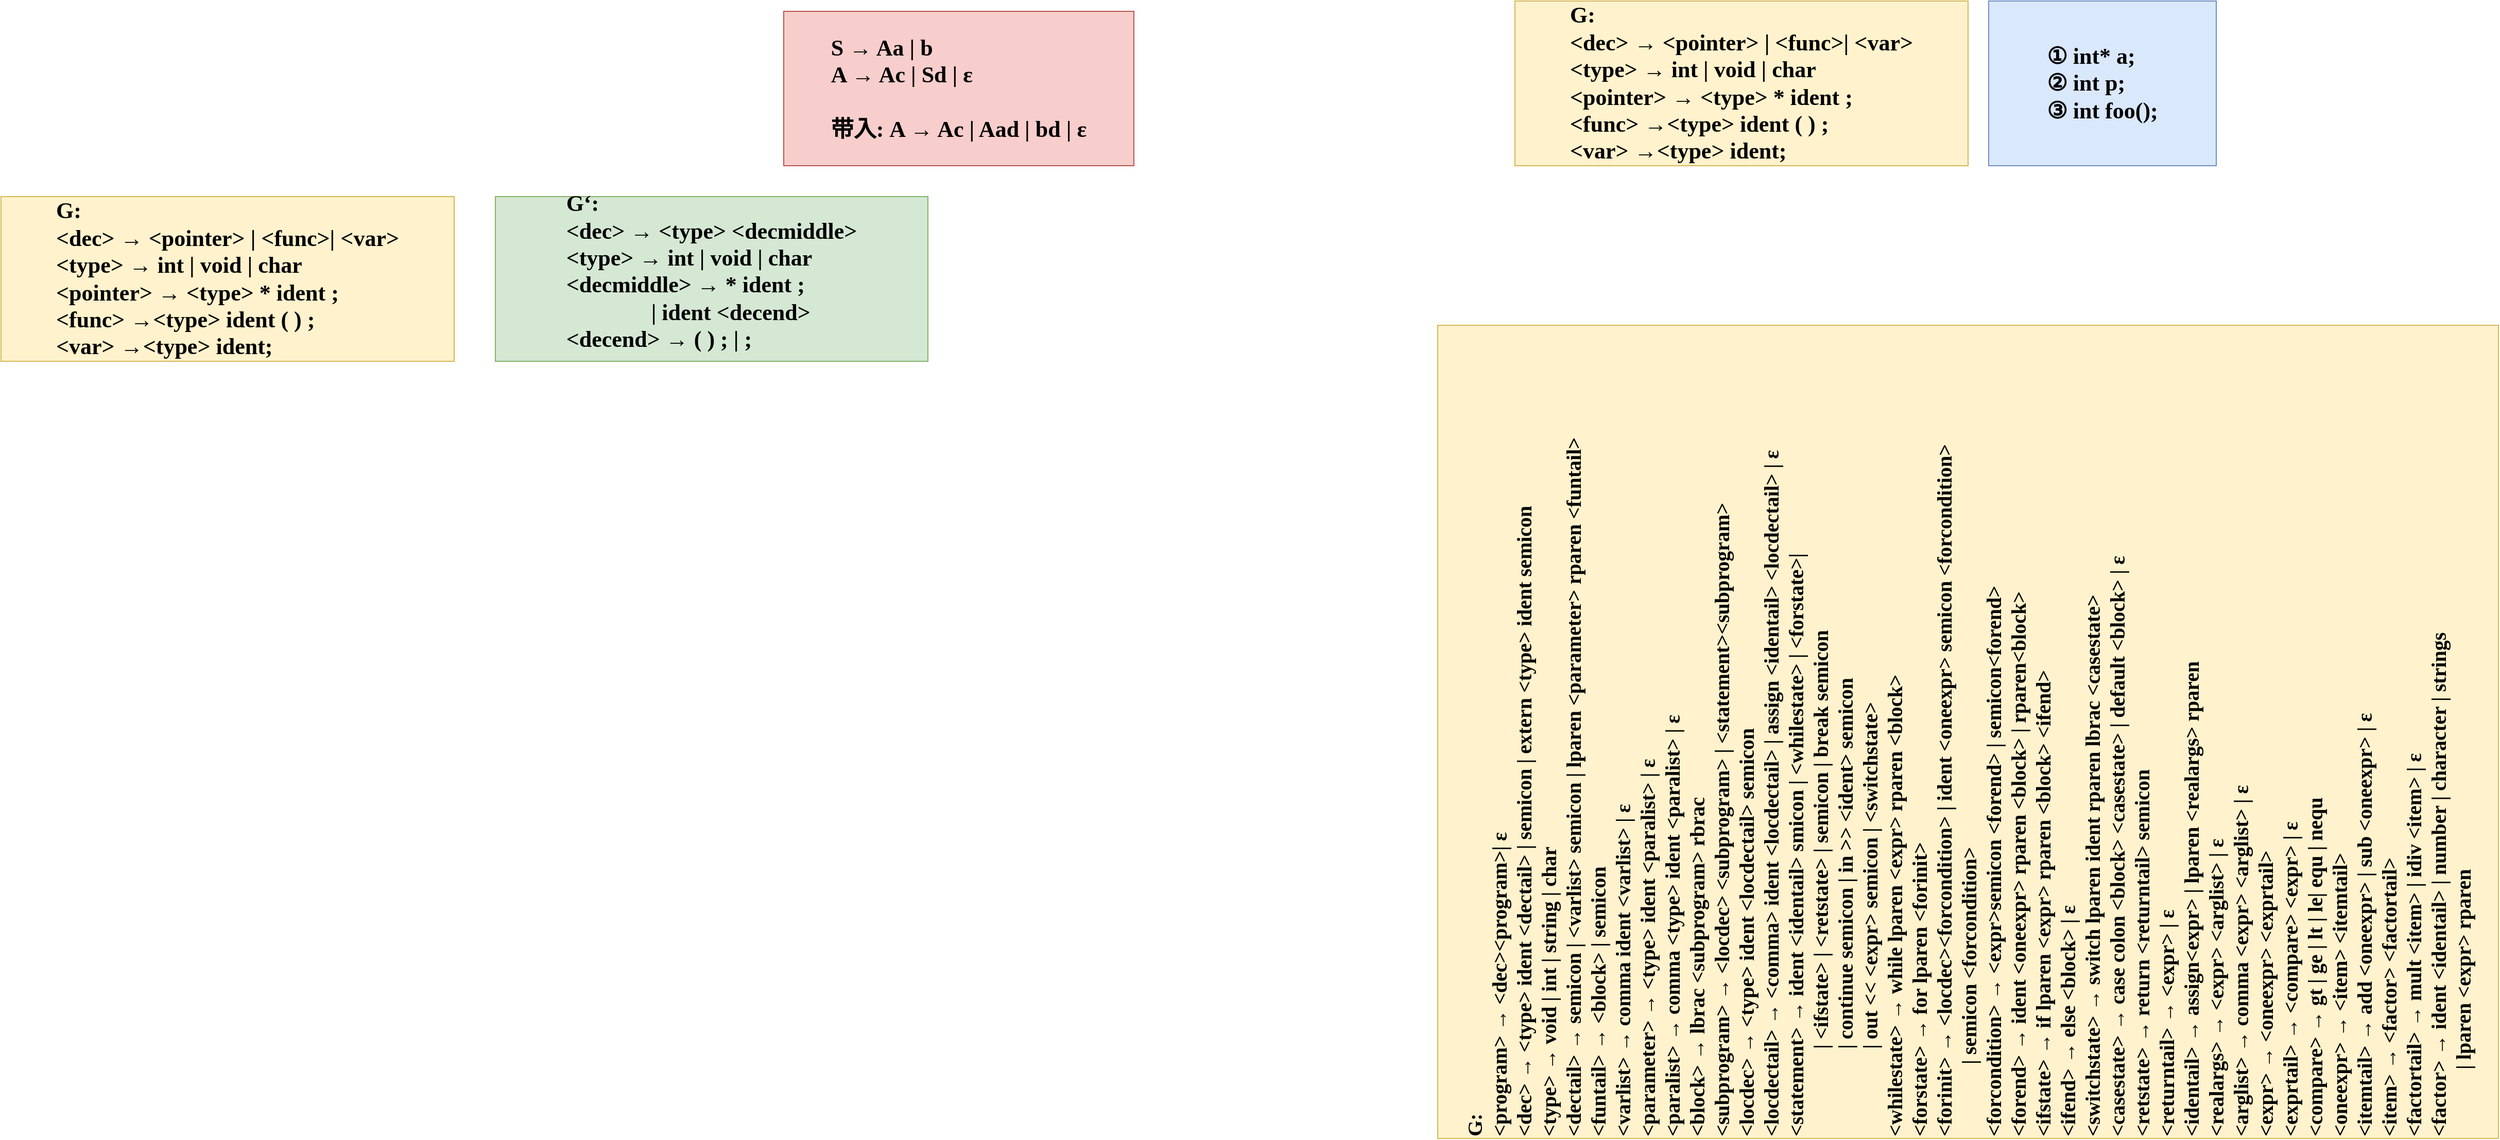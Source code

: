 <mxfile version="14.5.1" type="device"><diagram id="vlWWa1s4vlC9DZWQr84a" name="第 1 页"><mxGraphModel dx="3117" dy="834" grid="1" gridSize="10" guides="1" tooltips="1" connect="1" arrows="1" fold="1" page="1" pageScale="1" pageWidth="827" pageHeight="1169" math="0" shadow="0"><root><mxCell id="0"/><mxCell id="1" parent="0"/><mxCell id="fXWw72hkJNAAFcLfOElS-1" value="&lt;div style=&quot;text-align: left&quot;&gt;&lt;b style=&quot;font-size: 22px ; font-family: &amp;#34;comic sans ms&amp;#34;&quot;&gt;① int* a;&lt;/b&gt;&lt;/div&gt;&lt;font face=&quot;Comic Sans MS&quot;&gt;&lt;div style=&quot;text-align: left&quot;&gt;&lt;b style=&quot;font-size: 22px&quot;&gt;② int p;&lt;/b&gt;&lt;/div&gt;&lt;span style=&quot;font-size: 22px&quot;&gt;&lt;div style=&quot;text-align: left&quot;&gt;&lt;b&gt;③ int foo();&lt;/b&gt;&lt;/div&gt;&lt;/span&gt;&lt;/font&gt;" style="rounded=0;whiteSpace=wrap;html=1;fillColor=#dae8fc;strokeColor=#6c8ebf;" parent="1" vertex="1"><mxGeometry x="480" y="140" width="221" height="160" as="geometry"/></mxCell><mxCell id="fXWw72hkJNAAFcLfOElS-2" value="&lt;div style=&quot;text-align: left&quot;&gt;&lt;b&gt;&lt;font style=&quot;font-size: 22px&quot; face=&quot;Comic Sans MS&quot;&gt;G:&lt;/font&gt;&lt;/b&gt;&lt;/div&gt;&lt;b&gt;&lt;div style=&quot;text-align: left&quot;&gt;&lt;b&gt;&lt;font style=&quot;font-size: 22px&quot; face=&quot;Comic Sans MS&quot;&gt;&amp;lt;dec&amp;gt; → &amp;lt;pointer&amp;gt; | &amp;lt;func&amp;gt;| &amp;lt;var&amp;gt;&lt;/font&gt;&lt;/b&gt;&lt;/div&gt;&lt;font style=&quot;font-size: 22px&quot; face=&quot;Comic Sans MS&quot;&gt;&lt;div style=&quot;text-align: left&quot;&gt;&lt;b style=&quot;font-family: &amp;#34;helvetica&amp;#34; ; font-size: 12px&quot;&gt;&lt;font style=&quot;font-size: 22px&quot; face=&quot;Comic Sans MS&quot;&gt;&amp;lt;type&amp;gt; → int | void | char&lt;/font&gt;&lt;/b&gt;&lt;/div&gt;&lt;div style=&quot;text-align: left&quot;&gt;&lt;b style=&quot;font-family: &amp;#34;helvetica&amp;#34; ; font-size: 12px&quot;&gt;&lt;font style=&quot;font-size: 22px&quot; face=&quot;Comic Sans MS&quot;&gt;&amp;lt;pointer&amp;gt;&amp;nbsp;&lt;/font&gt;&lt;/b&gt;&lt;b style=&quot;font-family: &amp;#34;helvetica&amp;#34; ; font-size: 12px&quot;&gt;&lt;font face=&quot;Comic Sans MS&quot; style=&quot;font-size: 22px&quot;&gt;→ &amp;lt;type&amp;gt; * ident ;&lt;/font&gt;&lt;/b&gt;&lt;/div&gt;&lt;/font&gt;&lt;/b&gt;&lt;b&gt;&lt;div style=&quot;text-align: left&quot;&gt;&lt;b&gt;&lt;font style=&quot;font-size: 22px&quot; face=&quot;Comic Sans MS&quot;&gt;&amp;lt;func&amp;gt;&amp;nbsp;&lt;/font&gt;&lt;/b&gt;&lt;b&gt;&lt;font face=&quot;Comic Sans MS&quot; style=&quot;font-size: 22px&quot;&gt;→&lt;/font&gt;&lt;/b&gt;&lt;b&gt;&lt;font face=&quot;Comic Sans MS&quot; style=&quot;font-size: 22px&quot;&gt;&amp;lt;type&amp;gt;&amp;nbsp;&lt;/font&gt;&lt;/b&gt;&lt;b&gt;&lt;font face=&quot;Comic Sans MS&quot; style=&quot;font-size: 22px&quot;&gt;ident ( ) ;&lt;/font&gt;&lt;/b&gt;&lt;/div&gt;&lt;/b&gt;&lt;b&gt;&lt;div style=&quot;text-align: left&quot;&gt;&lt;b&gt;&lt;font style=&quot;font-size: 22px&quot; face=&quot;Comic Sans MS&quot;&gt;&amp;lt;var&amp;gt;&amp;nbsp;&lt;/font&gt;&lt;/b&gt;&lt;b&gt;&lt;font face=&quot;Comic Sans MS&quot; style=&quot;font-size: 22px&quot;&gt;→&lt;/font&gt;&lt;/b&gt;&lt;b&gt;&lt;font face=&quot;Comic Sans MS&quot; style=&quot;font-size: 22px&quot;&gt;&amp;lt;type&amp;gt;&amp;nbsp;&lt;/font&gt;&lt;/b&gt;&lt;b&gt;&lt;font face=&quot;Comic Sans MS&quot; style=&quot;font-size: 22px&quot;&gt;ident;&lt;/font&gt;&lt;/b&gt;&lt;/div&gt;&lt;/b&gt;" style="rounded=0;whiteSpace=wrap;html=1;fillColor=#fff2cc;strokeColor=#d6b656;" parent="1" vertex="1"><mxGeometry x="20" y="140" width="440" height="160" as="geometry"/></mxCell><mxCell id="fXWw72hkJNAAFcLfOElS-3" value="&lt;font style=&quot;font-size: 20px&quot;&gt;&lt;b&gt;&lt;font face=&quot;Comic Sans MS&quot; style=&quot;font-size: 20px&quot;&gt;G:&lt;br&gt;&amp;lt;program&amp;gt; → &amp;lt;dec&amp;gt;&amp;lt;program&amp;gt;| ε&lt;br&gt;&lt;/font&gt;&lt;/b&gt;&lt;b&gt;&lt;font face=&quot;Comic Sans MS&quot; style=&quot;font-size: 20px&quot;&gt;&amp;lt;dec&amp;gt;&amp;nbsp;&lt;/font&gt;&lt;/b&gt;&lt;b&gt;&lt;font face=&quot;Comic Sans MS&quot; style=&quot;font-size: 20px&quot;&gt;→ &amp;lt;type&amp;gt; ident &amp;lt;dectail&amp;gt; | semicon | extern &amp;lt;type&amp;gt; ident semicon&lt;/font&gt;&lt;/b&gt;&lt;b&gt;&lt;font face=&quot;Comic Sans MS&quot; style=&quot;font-size: 20px&quot;&gt;&lt;br&gt;&amp;lt;type&amp;gt;&amp;nbsp;&lt;/font&gt;&lt;/b&gt;&lt;b&gt;&lt;font face=&quot;Comic Sans MS&quot; style=&quot;font-size: 20px&quot;&gt;→ void | int | string | char&lt;/font&gt;&lt;/b&gt;&lt;b&gt;&lt;font face=&quot;Comic Sans MS&quot; style=&quot;font-size: 20px&quot;&gt;&lt;br&gt;&amp;lt;dectail&amp;gt;&amp;nbsp;&lt;/font&gt;&lt;/b&gt;&lt;b&gt;&lt;font face=&quot;Comic Sans MS&quot; style=&quot;font-size: 20px&quot;&gt;→ semicon | &amp;lt;varlist&amp;gt; semicon |&amp;nbsp;&lt;/font&gt;&lt;/b&gt;&lt;b&gt;&lt;font face=&quot;Comic Sans MS&quot;&gt;lparen&lt;/font&gt;&lt;/b&gt;&lt;b&gt;&lt;font face=&quot;Comic Sans MS&quot; style=&quot;font-size: 20px&quot;&gt;&amp;nbsp;&amp;lt;parameter&amp;gt;&amp;nbsp;&lt;/font&gt;&lt;/b&gt;&lt;b&gt;&lt;font face=&quot;Comic Sans MS&quot;&gt;rparen&lt;/font&gt;&lt;/b&gt;&lt;b&gt;&lt;font face=&quot;Comic Sans MS&quot; style=&quot;font-size: 20px&quot;&gt;&amp;nbsp;&amp;lt;funtail&amp;gt;&lt;br&gt;&amp;lt;funtail&amp;gt;&amp;nbsp;&lt;/font&gt;&lt;/b&gt;&lt;b&gt;&lt;font face=&quot;Comic Sans MS&quot; style=&quot;font-size: 20px&quot;&gt;→ &amp;lt;block&amp;gt; | semicon&lt;br&gt;&lt;/font&gt;&lt;/b&gt;&lt;b&gt;&lt;font face=&quot;Comic Sans MS&quot; style=&quot;font-size: 20px&quot;&gt;&amp;lt;varlist&amp;gt;&amp;nbsp;&lt;/font&gt;&lt;/b&gt;&lt;b&gt;&lt;font face=&quot;Comic Sans MS&quot; style=&quot;font-size: 20px&quot;&gt;→ comma ident &amp;lt;varlist&amp;gt; |&amp;nbsp;&lt;/font&gt;&lt;/b&gt;&lt;b&gt;&lt;font face=&quot;Comic Sans MS&quot; style=&quot;font-size: 20px&quot;&gt;ε&lt;/font&gt;&lt;/b&gt;&lt;b&gt;&lt;font face=&quot;Comic Sans MS&quot; style=&quot;font-size: 20px&quot;&gt;&lt;br&gt;&lt;/font&gt;&lt;/b&gt;&lt;b&gt;&lt;font face=&quot;Comic Sans MS&quot; style=&quot;font-size: 20px&quot;&gt;&amp;lt;parameter&amp;gt;&amp;nbsp;&lt;/font&gt;&lt;/b&gt;&lt;b&gt;&lt;font face=&quot;Comic Sans MS&quot; style=&quot;font-size: 20px&quot;&gt;→ &amp;lt;type&amp;gt; ident &amp;lt;paralist&amp;gt; |&amp;nbsp;&lt;/font&gt;&lt;/b&gt;&lt;b&gt;&lt;font face=&quot;Comic Sans MS&quot; style=&quot;font-size: 20px&quot;&gt;ε&lt;br&gt;&lt;/font&gt;&lt;/b&gt;&lt;/font&gt;&lt;b style=&quot;font-size: 20px&quot;&gt;&lt;font face=&quot;Comic Sans MS&quot; style=&quot;font-size: 20px&quot;&gt;&lt;font style=&quot;font-size: 20px&quot;&gt;&amp;lt;paralist&amp;gt; → comma &amp;lt;type&amp;gt; ident &amp;lt;paralist&amp;gt; | ε&lt;br&gt;&amp;lt;block&amp;gt; → lbrac &amp;lt;subprogram&amp;gt; rbrac&lt;br&gt;&amp;lt;subprogram&amp;gt; → &amp;lt;locdec&amp;gt; &amp;lt;subprogram&amp;gt; | &amp;lt;statement&amp;gt;&amp;lt;subprogram&amp;gt;&lt;br&gt;&amp;lt;locdec&amp;gt; → &amp;lt;type&amp;gt; ident &amp;lt;locdectail&amp;gt; semicon&lt;br&gt;&lt;/font&gt;&amp;lt;locdectail&amp;gt; → &amp;lt;comma&amp;gt; ident &amp;lt;locdectail&amp;gt; | assign &amp;lt;identail&amp;gt; &amp;lt;locdectail&amp;gt; | ε&lt;br&gt;&amp;lt;statement&amp;gt; → ident &amp;lt;identail&amp;gt; smicon | &amp;lt;whilestate&amp;gt; | &amp;lt;forstate&amp;gt;|&lt;br&gt;&amp;nbsp; &amp;nbsp; &amp;nbsp; &amp;nbsp; &amp;nbsp; &amp;nbsp; &amp;nbsp; &amp;nbsp; &amp;nbsp;| &amp;lt;ifstate&amp;gt; | &amp;lt;retstate&amp;gt; | semicon | break semicon&lt;br&gt;&amp;nbsp; &amp;nbsp; &amp;nbsp; &amp;nbsp; &amp;nbsp; &amp;nbsp; &amp;nbsp; &amp;nbsp; &amp;nbsp;| continue semicon | in &amp;gt;&amp;gt; &amp;lt;ident&amp;gt; semicon&lt;br&gt;&amp;nbsp; &amp;nbsp; &amp;nbsp; &amp;nbsp; &amp;nbsp; &amp;nbsp; &amp;nbsp; &amp;nbsp; &amp;nbsp;| out &amp;lt;&amp;lt; &amp;lt;expr&amp;gt; semicon | &amp;lt;switchstate&amp;gt;&amp;nbsp;&lt;br&gt;&amp;lt;whilestate&amp;gt; → while lparen &amp;lt;expr&amp;gt; rparen &amp;lt;block&amp;gt;&amp;nbsp;&lt;br&gt;&amp;lt;forstate&amp;gt; → for lparen &amp;lt;forinit&amp;gt;&lt;br&gt;&amp;lt;forinit&amp;gt; →&amp;nbsp;&amp;lt;locdec&amp;gt;&amp;lt;forcondition&amp;gt; | ident &amp;lt;oneexpr&amp;gt; semicon &amp;lt;forcondition&amp;gt;&lt;br&gt;&amp;nbsp; &amp;nbsp; &amp;nbsp; &amp;nbsp; &amp;nbsp; &amp;nbsp; &amp;nbsp; | semicon &amp;lt;forcondition&amp;gt;&lt;br&gt;&amp;lt;forcondition&amp;gt; → &amp;lt;expr&amp;gt;semicon &amp;lt;forend&amp;gt; | semicon&amp;lt;forend&amp;gt;&lt;br&gt;&amp;lt;forend&amp;gt; → ident &amp;lt;oneexpr&amp;gt; rparen &amp;lt;block&amp;gt; | rparen&amp;lt;block&amp;gt;&lt;br&gt;&amp;lt;ifstate&amp;gt; → if lparen &amp;lt;expr&amp;gt; rparen &amp;lt;block&amp;gt; &amp;lt;ifend&amp;gt;&lt;br&gt;&amp;lt;ifend&amp;gt; → else &amp;lt;block&amp;gt; | ε&lt;br&gt;&amp;lt;switchstate&amp;gt; → switch lparen ident rparen lbrac &amp;lt;casestate&amp;gt;&lt;br&gt;&amp;lt;casestate&amp;gt; → case colon &amp;lt;block&amp;gt; &amp;lt;casestate&amp;gt; | default &amp;lt;block&amp;gt; | ε&lt;br&gt;&amp;lt;retstate&amp;gt; → return &amp;lt;returntail&amp;gt; semicon&lt;br&gt;&amp;lt;returntail&amp;gt; → &amp;lt;expr&amp;gt; | ε&lt;br&gt;&amp;lt;identail&amp;gt; → assign&amp;lt;expr&amp;gt; | lparen &amp;lt;realargs&amp;gt; rparen&lt;br&gt;&amp;lt;realargs&amp;gt; → &amp;lt;expr&amp;gt; &amp;lt;arglist&amp;gt; | ε&lt;br&gt;&amp;lt;arglist&amp;gt; → comma &amp;lt;expr&amp;gt; &amp;lt;arglist&amp;gt; | ε&lt;br&gt;&amp;lt;expr&amp;gt; → &amp;lt;oneexpr&amp;gt; &amp;lt;exprtail&amp;gt;&lt;br&gt;&amp;lt;exprtail&amp;gt; → &amp;lt;compare&amp;gt; &amp;lt;expr&amp;gt; | ε&lt;br&gt;&amp;lt;compare&amp;gt; → gt | ge | lt | le| equ | nequ&lt;br&gt;&amp;lt;oneexpr&amp;gt; → &amp;lt;item&amp;gt; &amp;lt;itemtail&amp;gt;&lt;br&gt;&amp;lt;itemtail&amp;gt; → add &amp;lt;oneexpr&amp;gt; | sub &amp;lt;oneexpr&amp;gt; | ε&lt;br&gt;&amp;lt;item&amp;gt; → &amp;lt;factor&amp;gt; &amp;lt;factortail&amp;gt;&lt;br&gt;&amp;lt;factortail&amp;gt; → mult &amp;lt;item&amp;gt; | idiv &amp;lt;item&amp;gt; | ε&lt;br&gt;&amp;lt;factor&amp;gt; → ident &amp;lt;identail&amp;gt; | number | character | strings&lt;br&gt;&amp;nbsp; &amp;nbsp; &amp;nbsp; &amp;nbsp; &amp;nbsp; &amp;nbsp; &amp;nbsp;| lparen &amp;lt;expr&amp;gt; rparen&lt;br&gt;&lt;/font&gt;&lt;/b&gt;" style="rounded=0;whiteSpace=wrap;html=1;align=left;fillColor=#fff2cc;strokeColor=#d6b656;rotation=-90;" parent="1" vertex="1"><mxGeometry x="65" y="335" width="790" height="1030" as="geometry"/></mxCell><mxCell id="xRxErht74enLqeru7gCt-1" value="&lt;div style=&quot;text-align: left&quot;&gt;&lt;b&gt;&lt;font style=&quot;font-size: 22px&quot; face=&quot;Comic Sans MS&quot;&gt;S&amp;nbsp;&lt;/font&gt;&lt;/b&gt;&lt;b&gt;&lt;font face=&quot;Comic Sans MS&quot; style=&quot;font-size: 22px&quot;&gt;→ Aa | b&lt;/font&gt;&lt;/b&gt;&lt;/div&gt;&lt;b&gt;&lt;div style=&quot;text-align: left&quot;&gt;&lt;b&gt;&lt;font face=&quot;Comic Sans MS&quot; style=&quot;font-size: 22px&quot;&gt;A → Ac | Sd | ε&lt;/font&gt;&lt;/b&gt;&lt;/div&gt;&lt;div style=&quot;text-align: left&quot;&gt;&lt;b&gt;&lt;font face=&quot;Comic Sans MS&quot; style=&quot;font-size: 22px&quot;&gt;&lt;br&gt;&lt;/font&gt;&lt;/b&gt;&lt;/div&gt;&lt;font face=&quot;Comic Sans MS&quot; style=&quot;font-size: 22px&quot;&gt;&lt;div style=&quot;text-align: left&quot;&gt;&lt;b style=&quot;font-family: &amp;#34;helvetica&amp;#34; ; font-size: 12px&quot;&gt;&lt;font face=&quot;Comic Sans MS&quot; style=&quot;font-size: 22px&quot;&gt;带入: A → Ac | Aad | bd | ε&lt;/font&gt;&lt;/b&gt;&lt;/div&gt;&lt;/font&gt;&lt;/b&gt;" style="rounded=0;whiteSpace=wrap;html=1;fillColor=#f8cecc;strokeColor=#b85450;" parent="1" vertex="1"><mxGeometry x="-690" y="150" width="340" height="150" as="geometry"/></mxCell><mxCell id="rPEDjpxH7Ija9GUXigpC-1" value="&lt;div style=&quot;text-align: left&quot;&gt;&lt;b&gt;&lt;font style=&quot;font-size: 22px&quot; face=&quot;Comic Sans MS&quot;&gt;G:&lt;/font&gt;&lt;/b&gt;&lt;/div&gt;&lt;b&gt;&lt;div style=&quot;text-align: left&quot;&gt;&lt;b&gt;&lt;font style=&quot;font-size: 22px&quot; face=&quot;Comic Sans MS&quot;&gt;&amp;lt;dec&amp;gt; → &amp;lt;pointer&amp;gt; | &amp;lt;func&amp;gt;| &amp;lt;var&amp;gt;&lt;/font&gt;&lt;/b&gt;&lt;/div&gt;&lt;font style=&quot;font-size: 22px&quot; face=&quot;Comic Sans MS&quot;&gt;&lt;div style=&quot;text-align: left&quot;&gt;&lt;b style=&quot;font-family: &amp;#34;helvetica&amp;#34; ; font-size: 12px&quot;&gt;&lt;font style=&quot;font-size: 22px&quot; face=&quot;Comic Sans MS&quot;&gt;&amp;lt;type&amp;gt; → int | void | char&lt;/font&gt;&lt;/b&gt;&lt;/div&gt;&lt;div style=&quot;text-align: left&quot;&gt;&lt;b style=&quot;font-family: &amp;#34;helvetica&amp;#34; ; font-size: 12px&quot;&gt;&lt;font style=&quot;font-size: 22px&quot; face=&quot;Comic Sans MS&quot;&gt;&amp;lt;pointer&amp;gt;&amp;nbsp;&lt;/font&gt;&lt;/b&gt;&lt;b style=&quot;font-family: &amp;#34;helvetica&amp;#34; ; font-size: 12px&quot;&gt;&lt;font face=&quot;Comic Sans MS&quot; style=&quot;font-size: 22px&quot;&gt;→ &amp;lt;type&amp;gt; * ident ;&lt;/font&gt;&lt;/b&gt;&lt;/div&gt;&lt;/font&gt;&lt;/b&gt;&lt;b&gt;&lt;div style=&quot;text-align: left&quot;&gt;&lt;b&gt;&lt;font style=&quot;font-size: 22px&quot; face=&quot;Comic Sans MS&quot;&gt;&amp;lt;func&amp;gt;&amp;nbsp;&lt;/font&gt;&lt;/b&gt;&lt;b&gt;&lt;font face=&quot;Comic Sans MS&quot; style=&quot;font-size: 22px&quot;&gt;→&lt;/font&gt;&lt;/b&gt;&lt;b&gt;&lt;font face=&quot;Comic Sans MS&quot; style=&quot;font-size: 22px&quot;&gt;&amp;lt;type&amp;gt;&amp;nbsp;&lt;/font&gt;&lt;/b&gt;&lt;b&gt;&lt;font face=&quot;Comic Sans MS&quot; style=&quot;font-size: 22px&quot;&gt;ident ( ) ;&lt;/font&gt;&lt;/b&gt;&lt;/div&gt;&lt;/b&gt;&lt;b&gt;&lt;div style=&quot;text-align: left&quot;&gt;&lt;b&gt;&lt;font style=&quot;font-size: 22px&quot; face=&quot;Comic Sans MS&quot;&gt;&amp;lt;var&amp;gt;&amp;nbsp;&lt;/font&gt;&lt;/b&gt;&lt;b&gt;&lt;font face=&quot;Comic Sans MS&quot; style=&quot;font-size: 22px&quot;&gt;→&lt;/font&gt;&lt;/b&gt;&lt;b&gt;&lt;font face=&quot;Comic Sans MS&quot; style=&quot;font-size: 22px&quot;&gt;&amp;lt;type&amp;gt;&amp;nbsp;&lt;/font&gt;&lt;/b&gt;&lt;b&gt;&lt;font face=&quot;Comic Sans MS&quot; style=&quot;font-size: 22px&quot;&gt;ident;&lt;/font&gt;&lt;/b&gt;&lt;/div&gt;&lt;/b&gt;" style="rounded=0;whiteSpace=wrap;html=1;fillColor=#fff2cc;strokeColor=#d6b656;" parent="1" vertex="1"><mxGeometry x="-1450" y="330" width="440" height="160" as="geometry"/></mxCell><mxCell id="rPEDjpxH7Ija9GUXigpC-2" value="&lt;div style=&quot;text-align: left&quot;&gt;&lt;b&gt;&lt;font style=&quot;font-size: 22px&quot; face=&quot;Comic Sans MS&quot;&gt;G‘:&lt;/font&gt;&lt;/b&gt;&lt;/div&gt;&lt;b&gt;&lt;div style=&quot;text-align: left&quot;&gt;&lt;b&gt;&lt;font style=&quot;font-size: 22px&quot; face=&quot;Comic Sans MS&quot;&gt;&amp;lt;dec&amp;gt; → &amp;lt;type&amp;gt; &amp;lt;decmiddle&amp;gt;&lt;/font&gt;&lt;/b&gt;&lt;/div&gt;&lt;font style=&quot;font-size: 22px&quot; face=&quot;Comic Sans MS&quot;&gt;&lt;div style=&quot;text-align: left&quot;&gt;&lt;b style=&quot;font-family: &amp;#34;helvetica&amp;#34; ; font-size: 12px&quot;&gt;&lt;font style=&quot;font-size: 22px&quot; face=&quot;Comic Sans MS&quot;&gt;&amp;lt;type&amp;gt; → int | void | char&lt;/font&gt;&lt;/b&gt;&lt;/div&gt;&lt;div style=&quot;text-align: left&quot;&gt;&lt;b style=&quot;font-family: &amp;#34;helvetica&amp;#34; ; font-size: 12px&quot;&gt;&lt;font style=&quot;font-size: 22px&quot; face=&quot;Comic Sans MS&quot;&gt;&amp;lt;decmiddle&amp;gt; → * ident ;&amp;nbsp;&lt;/font&gt;&lt;/b&gt;&lt;/div&gt;&lt;div style=&quot;text-align: left&quot;&gt;&lt;b style=&quot;font-family: &amp;#34;helvetica&amp;#34; ; font-size: 12px&quot;&gt;&lt;font style=&quot;font-size: 22px&quot; face=&quot;Comic Sans MS&quot;&gt;&amp;nbsp; &amp;nbsp; &amp;nbsp; &amp;nbsp; &amp;nbsp; &amp;nbsp; &amp;nbsp; &amp;nbsp;| ident &amp;lt;decend&amp;gt;&amp;nbsp;&lt;/font&gt;&lt;/b&gt;&lt;/div&gt;&lt;div style=&quot;text-align: left&quot;&gt;&amp;lt;decend&amp;gt; → ( ) ; | ;&amp;nbsp;&lt;/div&gt;&lt;/font&gt;&lt;/b&gt;&lt;b&gt;&lt;div style=&quot;text-align: left&quot;&gt;&lt;br&gt;&lt;/div&gt;&lt;/b&gt;" style="rounded=0;whiteSpace=wrap;html=1;fillColor=#d5e8d4;strokeColor=#82b366;" parent="1" vertex="1"><mxGeometry x="-970" y="330" width="420" height="160" as="geometry"/></mxCell></root></mxGraphModel></diagram></mxfile>